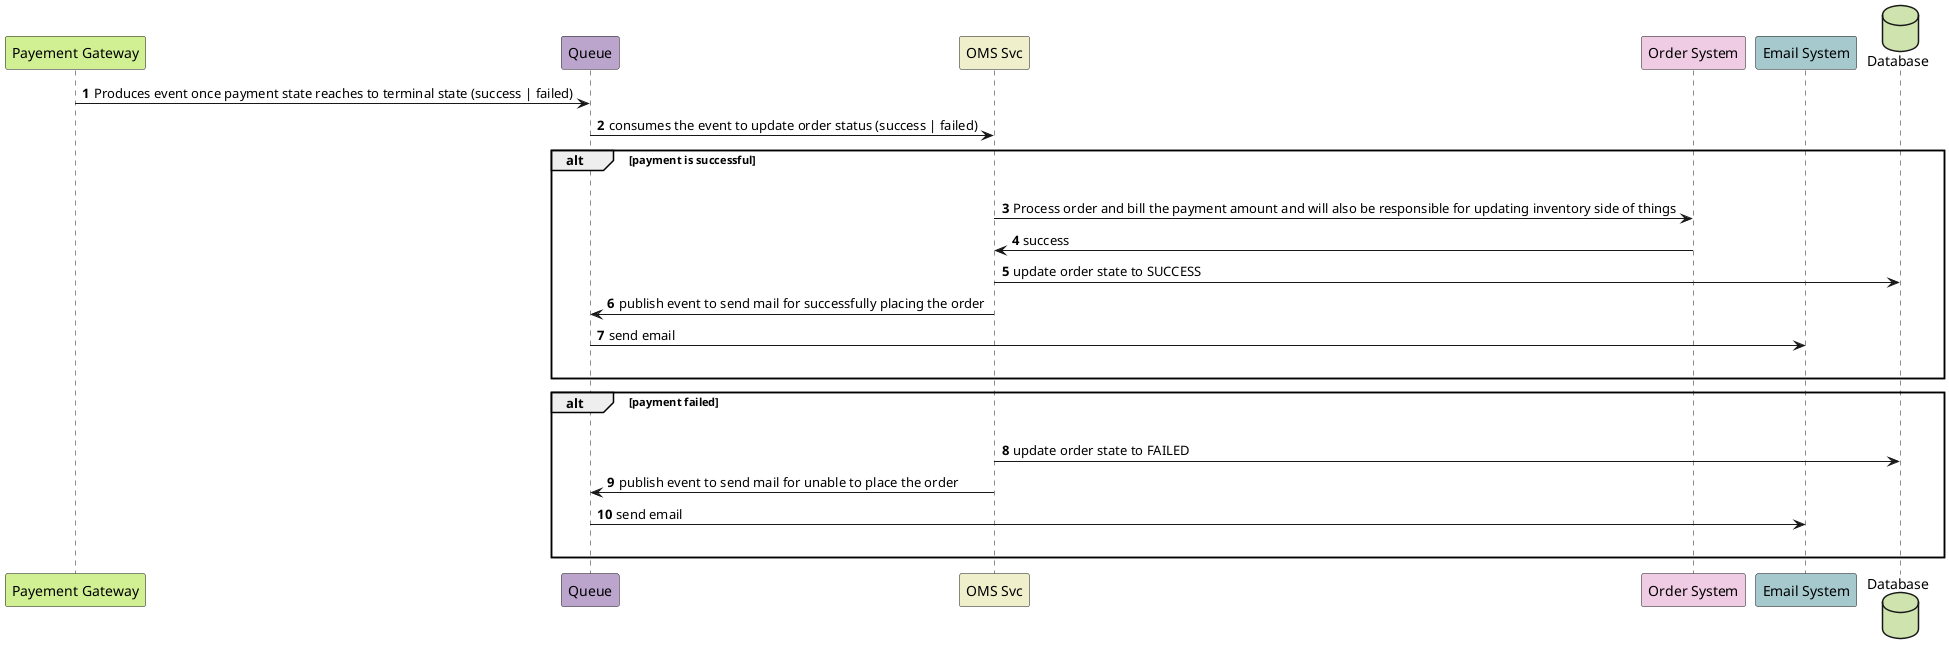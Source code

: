 @startuml
autonumber
    hide unlinked
    participant "Payement Gateway" as payment_gateway #D1F093
    participant "Queue" as queue #BBA5CD

    participant "App" as app #BBA5CD
    participant "API Gateway" as api_gateway #CCF0EF
    participant "Auth Svc" as auth_svc #CFE3AE
    participant "OMS Svc" as oms_svc #F0EFCC
    participant "Product Catalog Svc" as product_catalog #CEF0CC
    participant "Tax Svc" as tax_svc #DFCCF0
    participant "Order System" as order_system #F0CCE4
    participant "Email System" as email_system #A5C9CD
    database "Database" as db #CFE3AE

    payment_gateway -> queue:  Produces event once payment state reaches to terminal state (success | failed)
    queue -> oms_svc:  consumes the event to update order status (success | failed)
    alt payment is successful
    |||
                    oms_svc -> order_system:  Process order and bill the payment amount and will also be responsible for updating inventory side of things
                    order_system -> oms_svc:  success
                    oms_svc -> db: update order state to SUCCESS
                    oms_svc -> queue: publish event to send mail for successfully placing the order
queue-> email_system : send email

    |||
                end
    alt payment failed
    |||

                    oms_svc -> db: update order state to FAILED
oms_svc -> queue: publish event to send mail for unable to place the order
queue-> email_system : send email

    |||
                end
@enduml